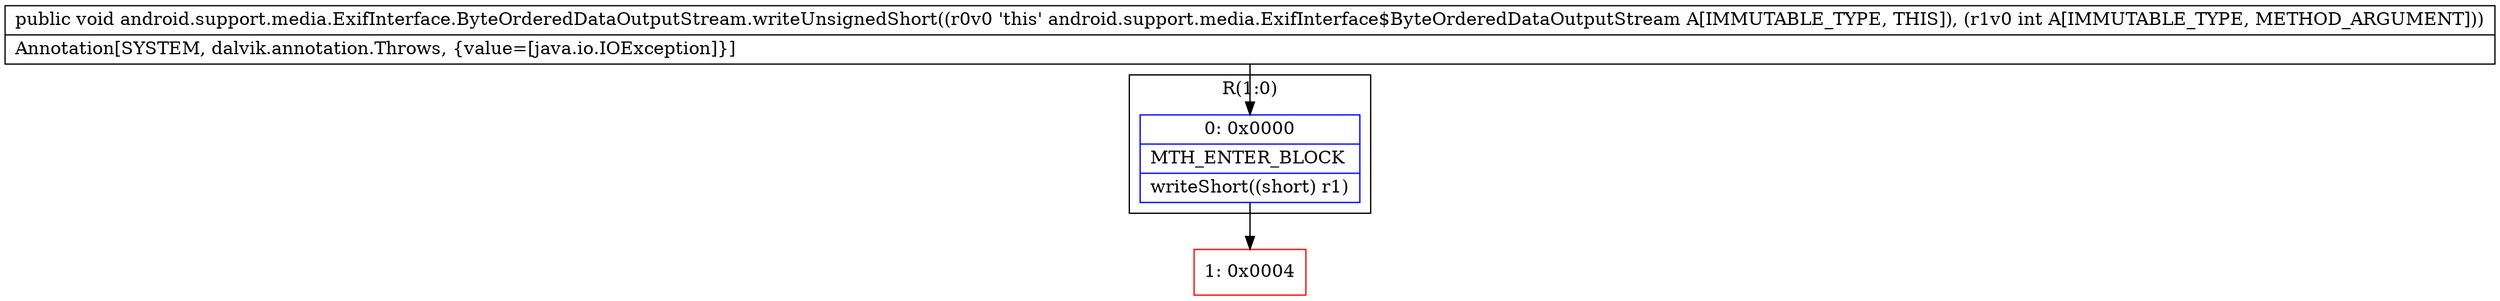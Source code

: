 digraph "CFG forandroid.support.media.ExifInterface.ByteOrderedDataOutputStream.writeUnsignedShort(I)V" {
subgraph cluster_Region_694871767 {
label = "R(1:0)";
node [shape=record,color=blue];
Node_0 [shape=record,label="{0\:\ 0x0000|MTH_ENTER_BLOCK\l|writeShort((short) r1)\l}"];
}
Node_1 [shape=record,color=red,label="{1\:\ 0x0004}"];
MethodNode[shape=record,label="{public void android.support.media.ExifInterface.ByteOrderedDataOutputStream.writeUnsignedShort((r0v0 'this' android.support.media.ExifInterface$ByteOrderedDataOutputStream A[IMMUTABLE_TYPE, THIS]), (r1v0 int A[IMMUTABLE_TYPE, METHOD_ARGUMENT]))  | Annotation[SYSTEM, dalvik.annotation.Throws, \{value=[java.io.IOException]\}]\l}"];
MethodNode -> Node_0;
Node_0 -> Node_1;
}

